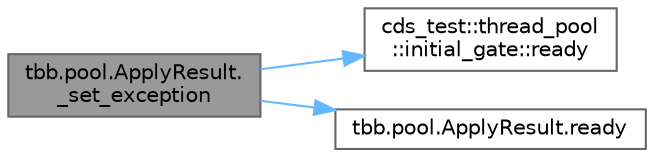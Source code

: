 digraph "tbb.pool.ApplyResult._set_exception"
{
 // LATEX_PDF_SIZE
  bgcolor="transparent";
  edge [fontname=Helvetica,fontsize=10,labelfontname=Helvetica,labelfontsize=10];
  node [fontname=Helvetica,fontsize=10,shape=box,height=0.2,width=0.4];
  rankdir="LR";
  Node1 [id="Node000001",label="tbb.pool.ApplyResult.\l_set_exception",height=0.2,width=0.4,color="gray40", fillcolor="grey60", style="filled", fontcolor="black",tooltip=" "];
  Node1 -> Node2 [id="edge1_Node000001_Node000002",color="steelblue1",style="solid",tooltip=" "];
  Node2 [id="Node000002",label="cds_test::thread_pool\l::initial_gate::ready",height=0.2,width=0.4,color="grey40", fillcolor="white", style="filled",URL="$classcds__test_1_1thread__pool_1_1initial__gate.html#a726175b524b6d7ead8266a2855c0ac01",tooltip=" "];
  Node1 -> Node3 [id="edge2_Node000001_Node000003",color="steelblue1",style="solid",tooltip=" "];
  Node3 [id="Node000003",label="tbb.pool.ApplyResult.ready",height=0.2,width=0.4,color="grey40", fillcolor="white", style="filled",URL="$classtbb_1_1pool_1_1_apply_result.html#a08e1e668b00b49e5bb555efbe1877089",tooltip=" "];
}
